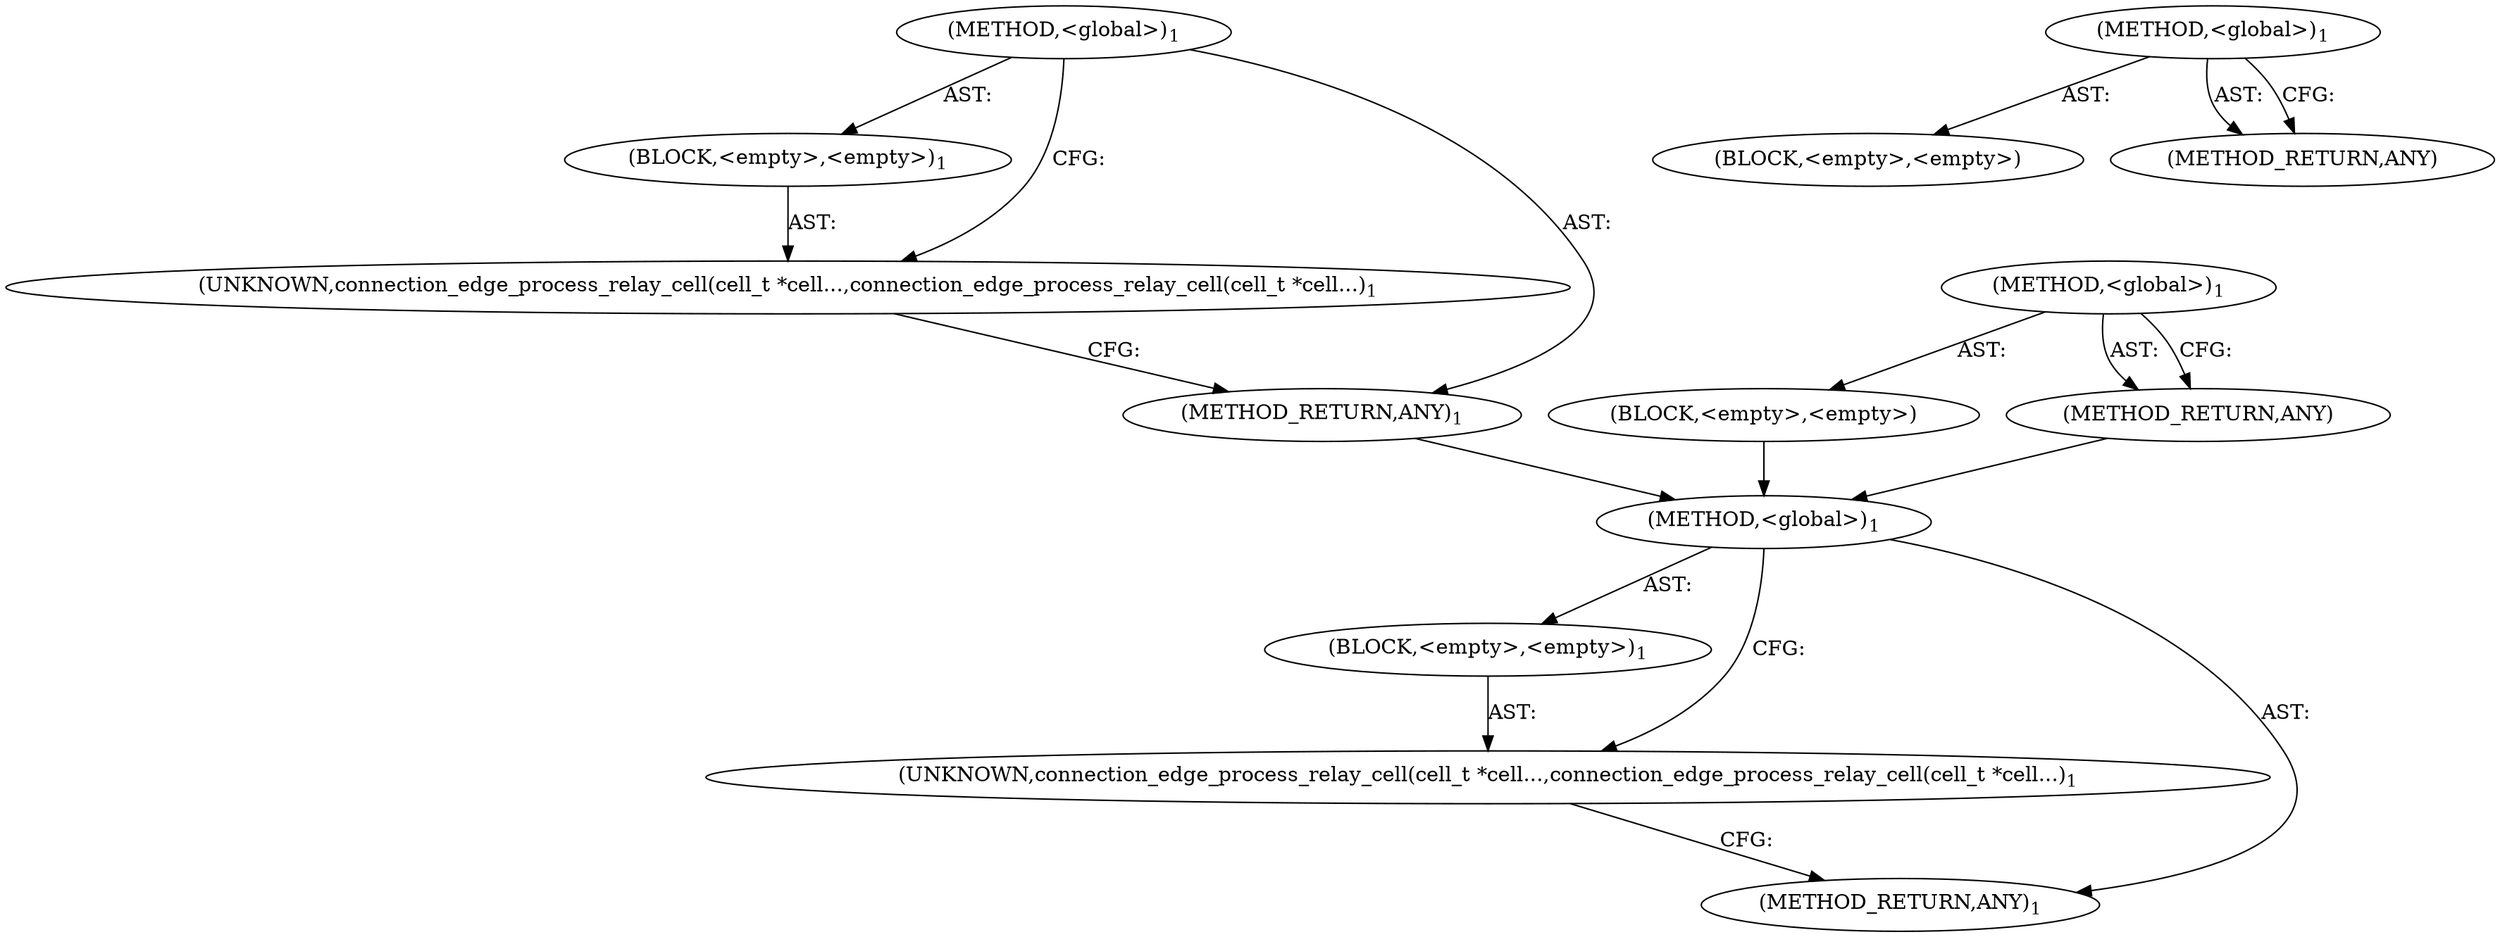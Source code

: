 digraph "&lt;global&gt;" {
vulnerable_6 [label=<(METHOD,&lt;global&gt;)<SUB>1</SUB>>];
vulnerable_7 [label=<(BLOCK,&lt;empty&gt;,&lt;empty&gt;)<SUB>1</SUB>>];
vulnerable_8 [label=<(UNKNOWN,connection_edge_process_relay_cell(cell_t *cell...,connection_edge_process_relay_cell(cell_t *cell...)<SUB>1</SUB>>];
vulnerable_9 [label=<(METHOD_RETURN,ANY)<SUB>1</SUB>>];
vulnerable_14 [label=<(METHOD,&lt;global&gt;)<SUB>1</SUB>>];
vulnerable_15 [label=<(BLOCK,&lt;empty&gt;,&lt;empty&gt;)>];
vulnerable_16 [label=<(METHOD_RETURN,ANY)>];
fixed_6 [label=<(METHOD,&lt;global&gt;)<SUB>1</SUB>>];
fixed_7 [label=<(BLOCK,&lt;empty&gt;,&lt;empty&gt;)<SUB>1</SUB>>];
fixed_8 [label=<(UNKNOWN,connection_edge_process_relay_cell(cell_t *cell...,connection_edge_process_relay_cell(cell_t *cell...)<SUB>1</SUB>>];
fixed_9 [label=<(METHOD_RETURN,ANY)<SUB>1</SUB>>];
fixed_14 [label=<(METHOD,&lt;global&gt;)<SUB>1</SUB>>];
fixed_15 [label=<(BLOCK,&lt;empty&gt;,&lt;empty&gt;)>];
fixed_16 [label=<(METHOD_RETURN,ANY)>];
vulnerable_6 -> vulnerable_7  [key=0, label="AST: "];
vulnerable_6 -> vulnerable_9  [key=0, label="AST: "];
vulnerable_6 -> vulnerable_8  [key=0, label="CFG: "];
vulnerable_7 -> vulnerable_8  [key=0, label="AST: "];
vulnerable_8 -> vulnerable_9  [key=0, label="CFG: "];
vulnerable_14 -> vulnerable_15  [key=0, label="AST: "];
vulnerable_14 -> vulnerable_16  [key=0, label="AST: "];
vulnerable_14 -> vulnerable_16  [key=1, label="CFG: "];
fixed_6 -> fixed_7  [key=0, label="AST: "];
fixed_6 -> fixed_9  [key=0, label="AST: "];
fixed_6 -> fixed_8  [key=0, label="CFG: "];
fixed_7 -> fixed_8  [key=0, label="AST: "];
fixed_8 -> fixed_9  [key=0, label="CFG: "];
fixed_9 -> vulnerable_6  [key=0];
fixed_14 -> fixed_15  [key=0, label="AST: "];
fixed_14 -> fixed_16  [key=0, label="AST: "];
fixed_14 -> fixed_16  [key=1, label="CFG: "];
fixed_15 -> vulnerable_6  [key=0];
fixed_16 -> vulnerable_6  [key=0];
}
